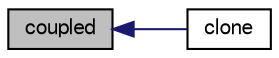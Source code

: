 digraph "coupled"
{
  bgcolor="transparent";
  edge [fontname="FreeSans",fontsize="10",labelfontname="FreeSans",labelfontsize="10"];
  node [fontname="FreeSans",fontsize="10",shape=record];
  rankdir="LR";
  Node758 [label="coupled",height=0.2,width=0.4,color="black", fillcolor="grey75", style="filled", fontcolor="black"];
  Node758 -> Node759 [dir="back",color="midnightblue",fontsize="10",style="solid",fontname="FreeSans"];
  Node759 [label="clone",height=0.2,width=0.4,color="black",URL="$a24946.html#afff6d4f7511147e0c8a4b8a5448296ec",tooltip="Construct and return a clone, resetting the face list. "];
}
